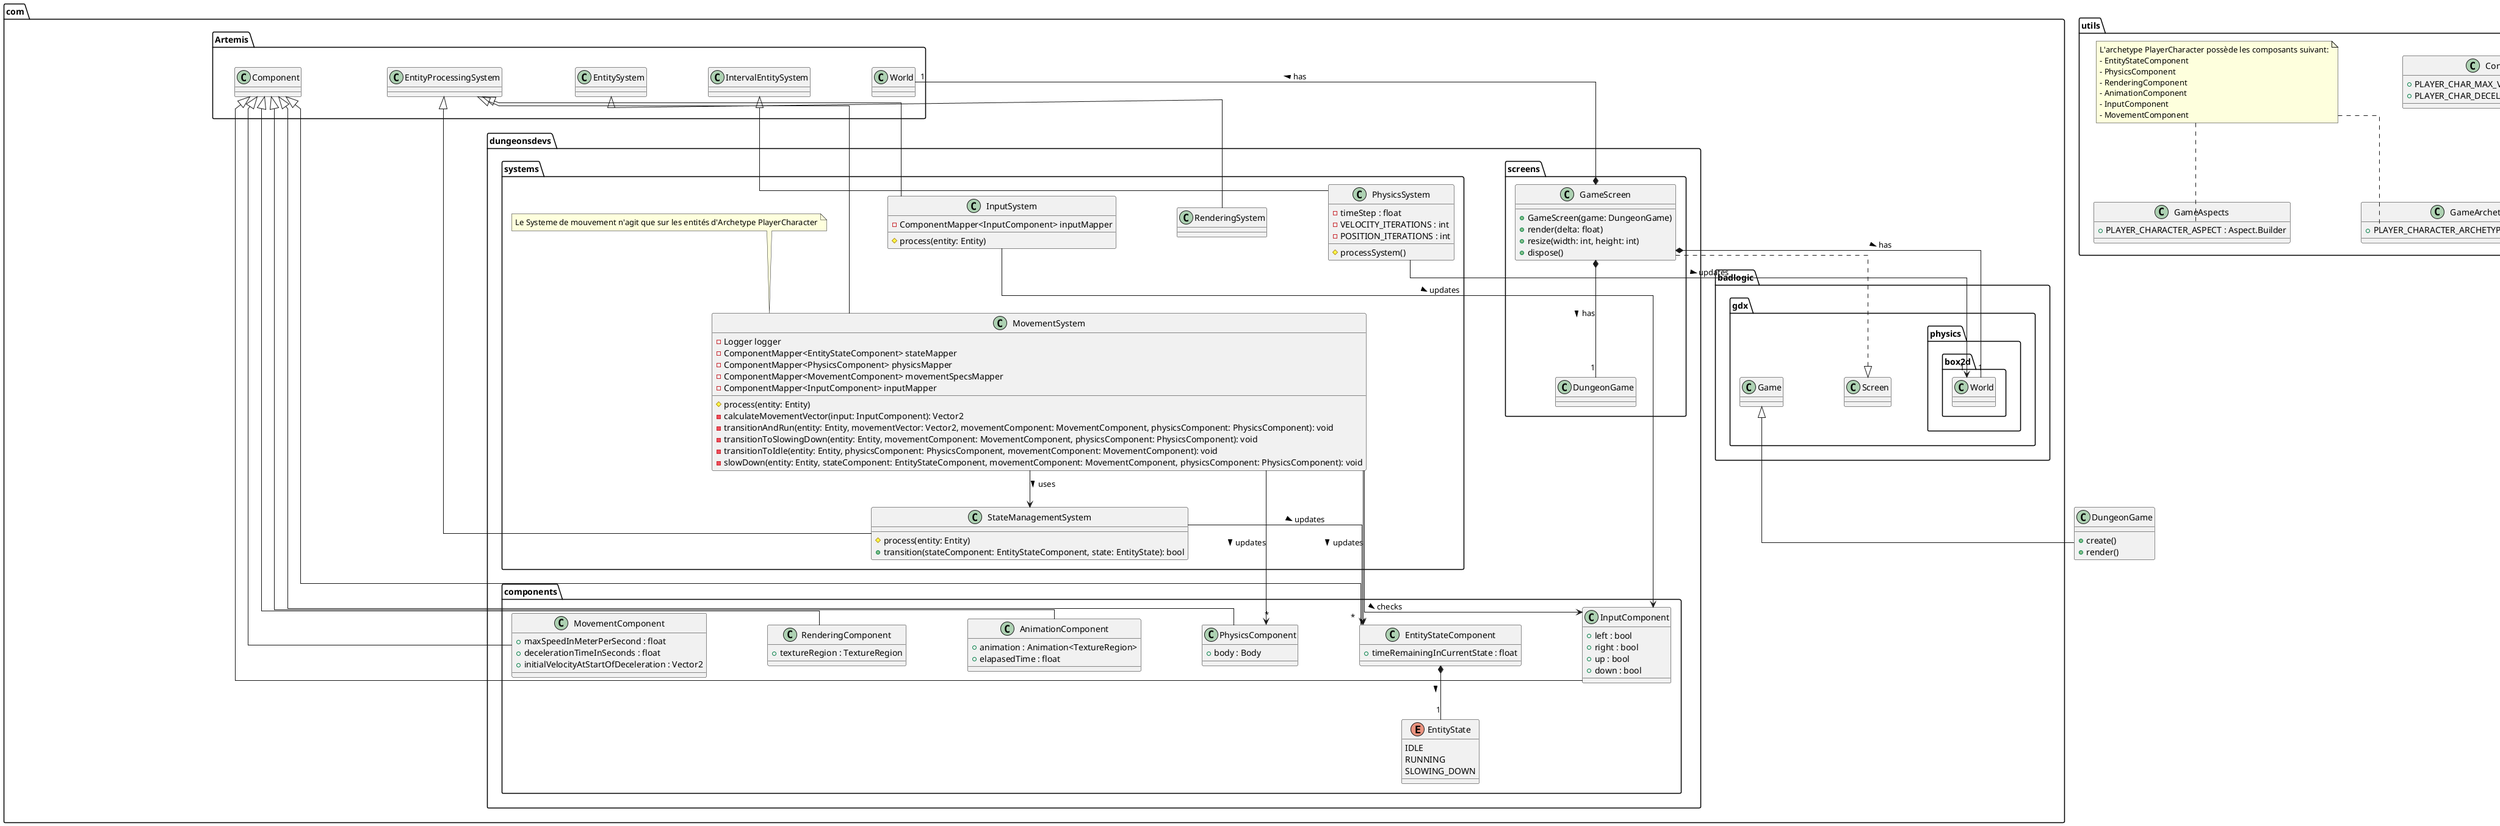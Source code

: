 @startuml
/'
******************
    Setups and includes
******************
'/
skinparam linetype ortho
skinparam Nodesep 100
' skinparam ranksep 100
skinparam groupInheritance 3

!global $artemisWorldClass = com.Artemis.World
!global $box2dWorldClass = com.badlogic.gdx.physics.box2d.World


namespace com.Artemis {

}

namespace com.badlogic {

}

!procedure $defineAsComponent($className)
    com.Artemis.Component <|-- $className
!endprocedure

!procedure $defineAsSystem($className, $systemType="EntitySystem")
    com.Artemis.$systemType <|-- $className
!endprocedure

!procedure $defineAsEntity($className)
    com.Artemis.Entity <|-- $className
!endprocedure

!procedure $defineAsArchetype($className)
    com.Artemis.Archetype <|-- $className
!endprocedure

!procedure $defineAsScreen($className)
    com.badlogic.gdx.Screen <|.. $className
!endprocedure

!procedure $addRelationship($class1Name, $class2Name, $leftMultiplicity=" ", $rightMultiplicity=" ", $sign="--", $relationship="", $direction=">")
    $class1Name "$leftMultiplicity"$sign"$rightMultiplicity" $class2Name : $relationship $direction
!endprocedure

!unquoted procedure $addRelationshipsToClass($className, $classes, $leftMultiplicity=" ", $rightMultiplicity=" ", $sign="--", $relationship="", $direction=">")
    !foreach $class in %splitstr($classes, ",")
        $addRelationship($className, $class, $leftMultiplicity, $rightMultiplicity, $sign, $relationship, $direction)
    !endfor
!endprocedure

/'
******************
    Components
******************
'/
namespace com.dungeonsdevs.components {
    $defineAsComponent(PhysicsComponent)
    $defineAsComponent(RenderingComponent)
    $defineAsComponent(AnimationComponent)
    $defineAsComponent(InputComponent)
    $defineAsComponent(EntityStateComponent)
    $defineAsComponent(MovementComponent)

    class PhysicsComponent {
        + body : Body
    }

    class RenderingComponent {
        + textureRegion : TextureRegion
    }

    class AnimationComponent {
        + animation : Animation<TextureRegion>
        + elapasedTime : float
    }

    class InputComponent {
        + left : bool
        + right : bool
        + up : bool
        + down : bool
    }
    
    enum EntityState {
        IDLE
        RUNNING
        SLOWING_DOWN
    }

    class EntityStateComponent {
        + timeRemainingInCurrentState : float
    }


    class MovementComponent {
        + maxSpeedInMeterPerSecond : float
        + decelerationTimeInSeconds : float
        + initialVelocityAtStartOfDeceleration : Vector2
    }

    $addRelationship(EntityStateComponent, EntityState, $rightMultiplicity="1", $sign="*--")
}

namespace com.dungeonsdevs.screens {
    class GameScreen {
        + GameScreen(game: DungeonGame)
        + render(delta: float)
        + resize(width: int, height: int)
        + dispose()
    }
    !$classes = $artemisWorldClass + "," + $box2dWorldClass
    $addRelationshipsToClass(GameScreen, $classes, $rightMultiplicity="1", $sign="*--", $relationship="has")
    $addRelationship(GameScreen, DungeonGame, $rightMultiplicity="1", $sign="*--", $relationship="has")

    $defineAsScreen(GameScreen)
}

/'
******************
    Systems
******************
'/
namespace com.dungeonsdevs.systems {
    class MovementSystem {
        - Logger logger
        - ComponentMapper<EntityStateComponent> stateMapper
        - ComponentMapper<PhysicsComponent> physicsMapper
        - ComponentMapper<MovementComponent> movementSpecsMapper
        - ComponentMapper<InputComponent> inputMapper
        # process(entity: Entity)
        - calculateMovementVector(input: InputComponent): Vector2
        - transitionAndRun(entity: Entity, movementVector: Vector2, movementComponent: MovementComponent, physicsComponent: PhysicsComponent): void
        ' private void transitionToSlowingDown(Entity e, MovementComponent movementComponent, PhysicsComponent physicsComponent)
        - transitionToSlowingDown(entity: Entity, movementComponent: MovementComponent, physicsComponent: PhysicsComponent): void
        - transitionToIdle(entity: Entity, physicsComponent: PhysicsComponent, movementComponent: MovementComponent): void
        - slowDown(entity: Entity, stateComponent: EntityStateComponent, movementComponent: MovementComponent, physicsComponent: PhysicsComponent): void
    }
    

    class StateManagementSystem {
        # process(entity: Entity)
        + transition(stateComponent: EntityStateComponent, state: EntityState): bool
    }

    class PhysicsSystem {
        - timeStep : float
        - VELOCITY_ITERATIONS : int
        - POSITION_ITERATIONS : int
        # processSystem()
    }

    class InputSystem {
        - ComponentMapper<InputComponent> inputMapper
        # process(entity: Entity)
    }

    class RenderingSystem {

    }

    $addRelationship(MovementSystem, StateManagementSystem, $sign="-->", $relationship="uses")
    $addRelationship(MovementSystem, InputComponent, $sign="-->", $relationship="checks")
    $addRelationshipsToClass(MovementSystem, "EntityStateComponent, PhysicsComponent", $rightMultiplicity="*", $sign="-->", $relationship="updates")
    $addRelationship(StateManagementSystem, EntityStateComponent, $sign="-->", $relationship="updates")
    $addRelationship(PhysicsSystem, $box2dWorldClass, $sign="-->", $rightMultiplicity="1", $relationship="updates", $direction=">")
    $addRelationship(InputSystem, InputComponent, $sign="-->", $relationship="updates")

    $defineAsSystem(MovementSystem, "EntityProcessingSystem")
    $defineAsSystem(StateManagementSystem, "EntityProcessingSystem")
    $defineAsSystem(PhysicsSystem, "IntervalEntitySystem")
    $defineAsSystem(InputSystem, "EntityProcessingSystem")
    $defineAsSystem(RenderingSystem)
    

    Note top of MovementSystem
    Le Systeme de mouvement n'agit que sur les entités d'Archetype PlayerCharacter
    End Note
}


'*****************

namespace utils {
    class GameAspects {
        + PLAYER_CHARACTER_ASPECT : Aspect.Builder
    }
    
    class GameArchetypes {
        + PLAYER_CHARACTER_ARCHETYPE : Archetype.Builder
    }

    class Constants {
        + PLAYER_CHAR_MAX_VELOCITY : float
        + PLAYER_CHAR_DECELERATION_TIME : float
    }

    Note as PlayerCharacterArchetypeNote
    L'archetype PlayerCharacter possède les composants suivant:
    - EntityStateComponent
    - PhysicsComponent
    - RenderingComponent
    - AnimationComponent
    - InputComponent
    - MovementComponent
    End Note
    PlayerCharacterArchetypeNote .. GameArchetypes::PLAYER_CHARACTER_ARCHETYPE
    PlayerCharacterArchetypeNote .. GameAspects::PLAYER_CHARACTER_ASPECT
}

'*****************


class DungeonGame extends com.badlogic.gdx.Game {
    + create()
    + render()
}

' hide components

@enduml